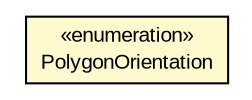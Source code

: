 #!/usr/local/bin/dot
#
# Class diagram 
# Generated by UMLGraph version R5_6-24-gf6e263 (http://www.umlgraph.org/)
#

digraph G {
	edge [fontname="arial",fontsize=10,labelfontname="arial",labelfontsize=10];
	node [fontname="arial",fontsize=10,shape=plaintext];
	nodesep=0.25;
	ranksep=0.5;
	// org.osmdroid.gpkg.overlay.features.PolygonOrientation
	c199552 [label=<<table title="org.osmdroid.gpkg.overlay.features.PolygonOrientation" border="0" cellborder="1" cellspacing="0" cellpadding="2" port="p" bgcolor="lemonChiffon" href="./PolygonOrientation.html">
		<tr><td><table border="0" cellspacing="0" cellpadding="1">
<tr><td align="center" balign="center"> &#171;enumeration&#187; </td></tr>
<tr><td align="center" balign="center"> PolygonOrientation </td></tr>
		</table></td></tr>
		</table>>, URL="./PolygonOrientation.html", fontname="arial", fontcolor="black", fontsize=10.0];
}

